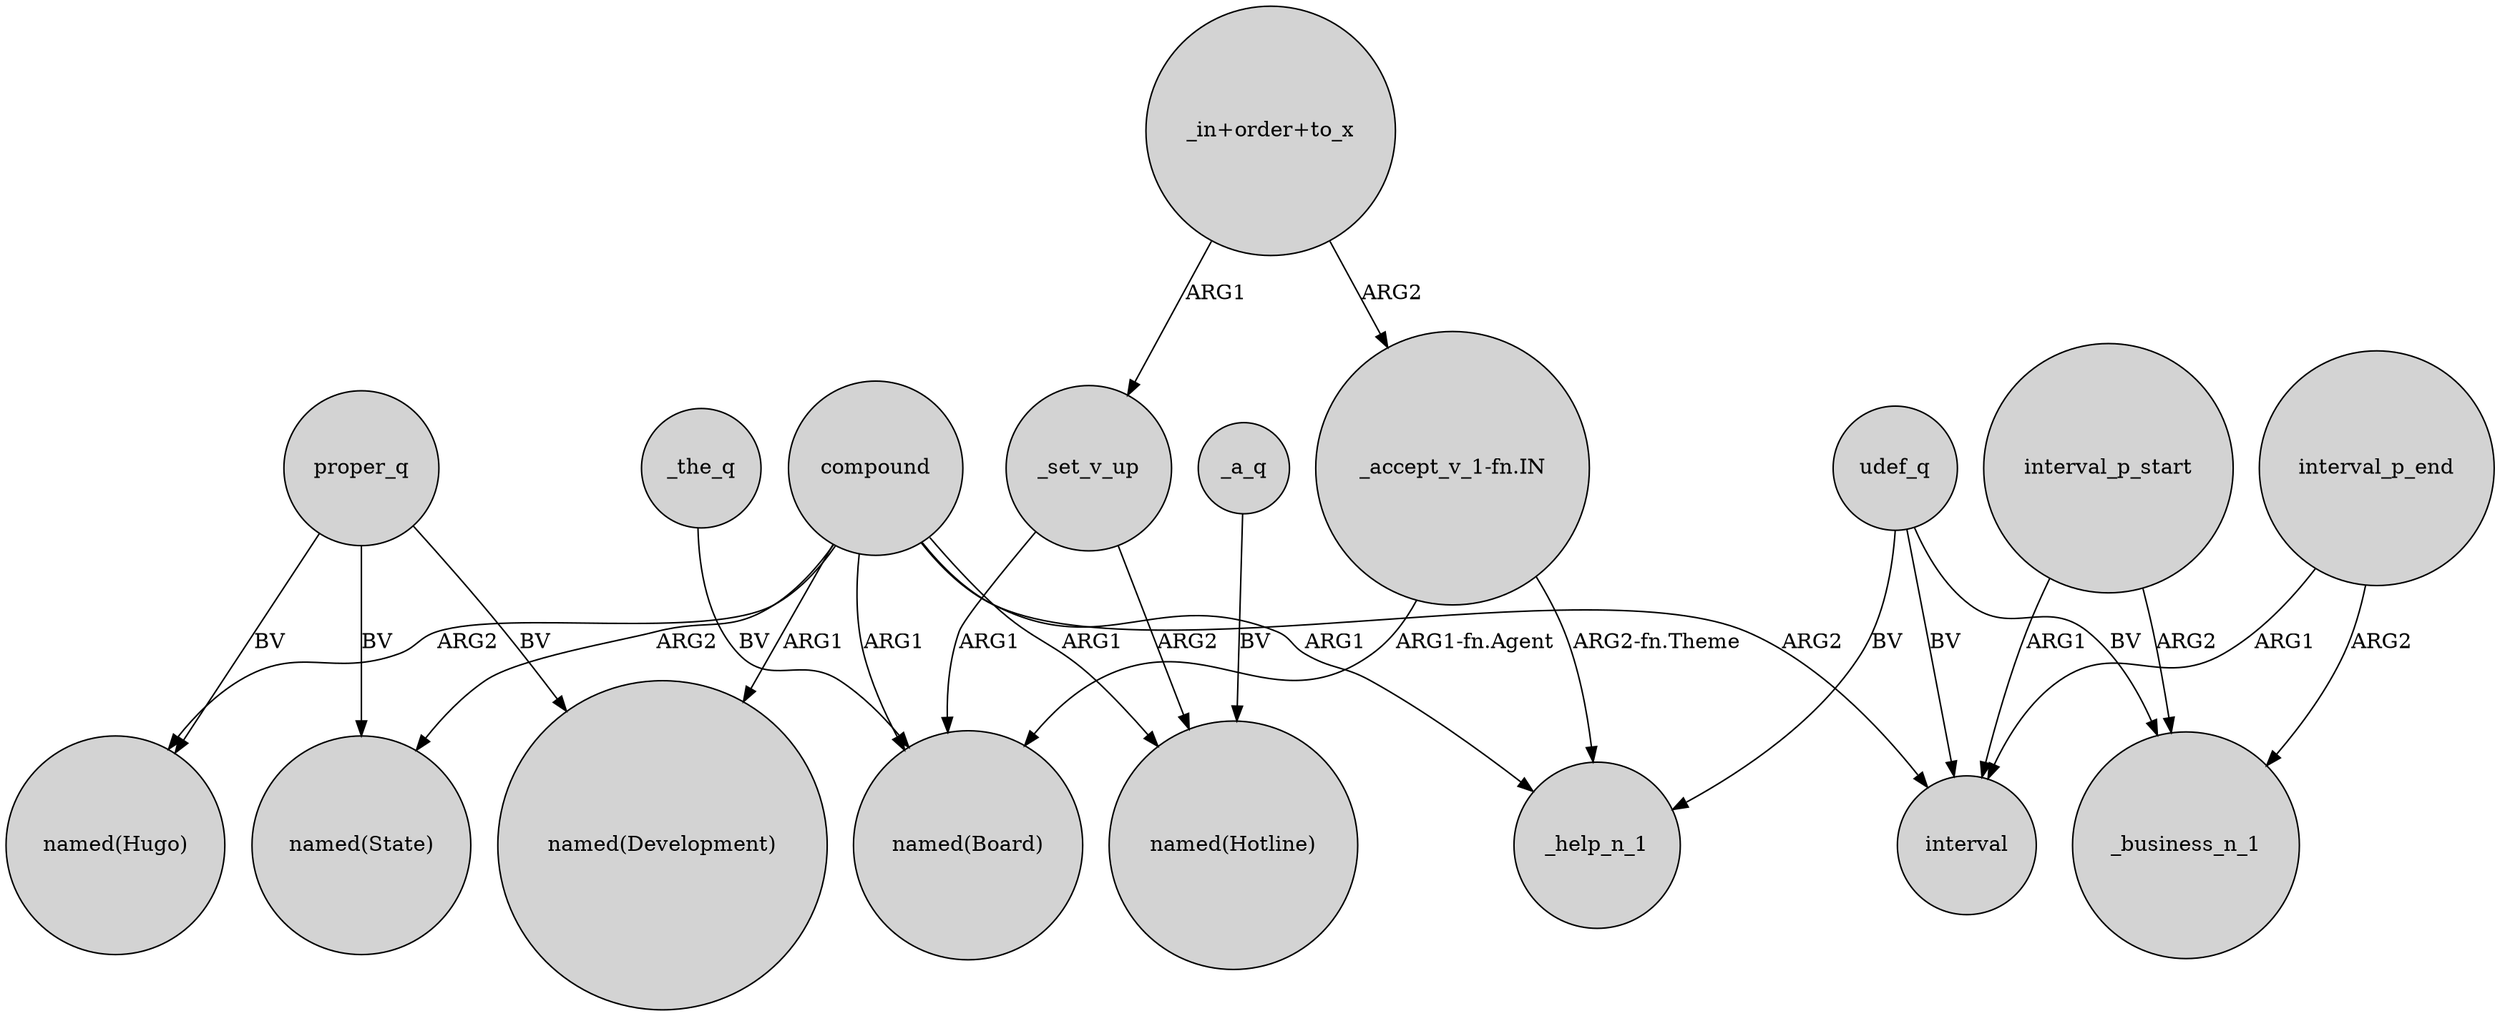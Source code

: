 digraph {
	node [shape=circle style=filled]
	_the_q -> "named(Board)" [label=BV]
	"_accept_v_1-fn.IN" -> _help_n_1 [label="ARG2-fn.Theme"]
	"_in+order+to_x" -> "_accept_v_1-fn.IN" [label=ARG2]
	proper_q -> "named(Development)" [label=BV]
	compound -> _help_n_1 [label=ARG1]
	"_accept_v_1-fn.IN" -> "named(Board)" [label="ARG1-fn.Agent"]
	compound -> "named(Hotline)" [label=ARG1]
	_set_v_up -> "named(Hotline)" [label=ARG2]
	_set_v_up -> "named(Board)" [label=ARG1]
	compound -> "named(State)" [label=ARG2]
	"_in+order+to_x" -> _set_v_up [label=ARG1]
	interval_p_end -> _business_n_1 [label=ARG2]
	compound -> "named(Hugo)" [label=ARG2]
	compound -> "named(Board)" [label=ARG1]
	interval_p_start -> interval [label=ARG1]
	compound -> interval [label=ARG2]
	interval_p_start -> _business_n_1 [label=ARG2]
	_a_q -> "named(Hotline)" [label=BV]
	udef_q -> _help_n_1 [label=BV]
	proper_q -> "named(Hugo)" [label=BV]
	interval_p_end -> interval [label=ARG1]
	udef_q -> _business_n_1 [label=BV]
	proper_q -> "named(State)" [label=BV]
	compound -> "named(Development)" [label=ARG1]
	udef_q -> interval [label=BV]
}
